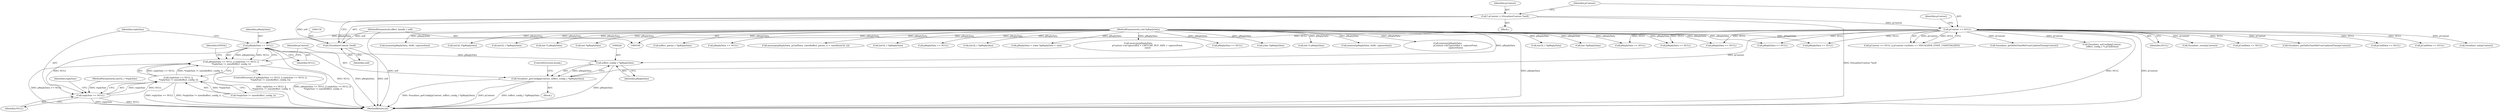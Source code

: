 digraph "0_Android_557bd7bfe6c4895faee09e46fc9b5304a956c8b7@pointer" {
"1000207" [label="(Call,pReplyData == NULL)"];
"1000112" [label="(MethodParameterIn,void *pReplyData)"];
"1000123" [label="(Call,pContext == NULL)"];
"1000115" [label="(Call,* pContext = (VisualizerContext *)self)"];
"1000117" [label="(Call,(VisualizerContext *)self)"];
"1000107" [label="(MethodParameterIn,effect_handle_t self)"];
"1000206" [label="(Call,pReplyData == NULL || replySize == NULL ||\n *replySize != sizeof(effect_config_t))"];
"1000211" [label="(Call,replySize == NULL)"];
"1000210" [label="(Call,replySize == NULL ||\n *replySize != sizeof(effect_config_t))"];
"1000225" [label="(Call,(effect_config_t *)pReplyData)"];
"1000223" [label="(Call,Visualizer_getConfig(pContext, (effect_config_t *)pReplyData))"];
"1000212" [label="(Identifier,replySize)"];
"1000533" [label="(Call,(int32_t *)pReplyData)"];
"1000223" [label="(Call,Visualizer_getConfig(pContext, (effect_config_t *)pReplyData))"];
"1000209" [label="(Identifier,NULL)"];
"1000125" [label="(Identifier,NULL)"];
"1000230" [label="(Call,Visualizer_reset(pContext))"];
"1000271" [label="(Call,(int *)pReplyData)"];
"1000119" [label="(Identifier,self)"];
"1000224" [label="(Identifier,pContext)"];
"1000236" [label="(Call,pReplyData == NULL)"];
"1000871" [label="(Call,memset(pReplyData, 0x80, captureSize))"];
"1000880" [label="(Call,pReplyData == NULL)"];
"1000115" [label="(Call,* pContext = (VisualizerContext *)self)"];
"1000323" [label="(Call,pCmdData == NULL)"];
"1000213" [label="(Identifier,NULL)"];
"1000117" [label="(Call,(VisualizerContext *)self)"];
"1000123" [label="(Call,pContext == NULL)"];
"1000925" [label="(Call,Visualizer_getDeltaTimeMsFromUpdatedTime(pContext))"];
"1001050" [label="(Call,(int32_t*)pReplyData)"];
"1000211" [label="(Call,replySize == NULL)"];
"1000560" [label="(Call,(int32_t *)pReplyData)"];
"1000225" [label="(Call,(effect_config_t *)pReplyData)"];
"1000159" [label="(Call,(int *) pReplyData)"];
"1000279" [label="(Call,pReplyData == NULL)"];
"1000314" [label="(Call,(int *)pReplyData)"];
"1000208" [label="(Identifier,pReplyData)"];
"1000113" [label="(Block,)"];
"1000137" [label="(Block,)"];
"1000168" [label="(Call,pCmdData == NULL)"];
"1000228" [label="(ControlStructure,break;)"];
"1000372" [label="(Call,(effect_param_t *)pReplyData)"];
"1000498" [label="(Call,pCmdData == NULL)"];
"1000206" [label="(Call,pReplyData == NULL || replySize == NULL ||\n *replySize != sizeof(effect_config_t))"];
"1000515" [label="(Call,pReplyData == NULL)"];
"1000205" [label="(ControlStructure,if (pReplyData == NULL || replySize == NULL ||\n *replySize != sizeof(effect_config_t)))"];
"1000361" [label="(Call,memcpy(pReplyData, pCmdData, sizeof(effect_param_t) + sizeof(uint32_t)))"];
"1000698" [label="(Call,pReplyData == NULL)"];
"1000162" [label="(Call,Visualizer_init(pContext))"];
"1000597" [label="(Call,(int32_t *)pReplyData)"];
"1000124" [label="(Identifier,pContext)"];
"1000214" [label="(Call,*replySize != sizeof(effect_config_t))"];
"1000337" [label="(Call,pReplyData == NULL)"];
"1000216" [label="(Identifier,replySize)"];
"1000678" [label="(Call,(int32_t *)pReplyData)"];
"1000841" [label="(Call,pReplyData = (char *)pReplyData + size)"];
"1000107" [label="(MethodParameterIn,effect_handle_t self)"];
"1000831" [label="(Call,memcpy(pReplyData,\n                           pContext->mCaptureBuf + CAPTURE_BUF_SIZE + capturePoint,\n                           size))"];
"1000122" [label="(Call,pContext == NULL || pContext->mState == VISUALIZER_STATE_UNINITIALIZED)"];
"1000207" [label="(Call,pReplyData == NULL)"];
"1000177" [label="(Call,pReplyData == NULL)"];
"1000227" [label="(Identifier,pReplyData)"];
"1000844" [label="(Call,(char *)pReplyData)"];
"1000111" [label="(MethodParameterIn,uint32_t *replySize)"];
"1000116" [label="(Identifier,pContext)"];
"1000195" [label="(Call,(int *) pReplyData)"];
"1000723" [label="(Call,Visualizer_getDeltaTimeMsFromUpdatedTime(pContext))"];
"1000198" [label="(Call,Visualizer_setConfig(pContext,\n (effect_config_t *) pCmdData))"];
"1000755" [label="(Call,memset(pReplyData, 0x80, captureSize))"];
"1000854" [label="(Call,memcpy(pReplyData,\n                       pContext->mCaptureBuf + capturePoint,\n                       captureSize))"];
"1001120" [label="(MethodReturn,int)"];
"1000210" [label="(Call,replySize == NULL ||\n *replySize != sizeof(effect_config_t))"];
"1000141" [label="(Call,pReplyData == NULL)"];
"1000112" [label="(MethodParameterIn,void *pReplyData)"];
"1000128" [label="(Identifier,pContext)"];
"1000222" [label="(Identifier,EINVAL)"];
"1000207" -> "1000206"  [label="AST: "];
"1000207" -> "1000209"  [label="CFG: "];
"1000208" -> "1000207"  [label="AST: "];
"1000209" -> "1000207"  [label="AST: "];
"1000212" -> "1000207"  [label="CFG: "];
"1000206" -> "1000207"  [label="CFG: "];
"1000207" -> "1001120"  [label="DDG: NULL"];
"1000207" -> "1001120"  [label="DDG: pReplyData"];
"1000207" -> "1000206"  [label="DDG: pReplyData"];
"1000207" -> "1000206"  [label="DDG: NULL"];
"1000112" -> "1000207"  [label="DDG: pReplyData"];
"1000123" -> "1000207"  [label="DDG: NULL"];
"1000207" -> "1000211"  [label="DDG: NULL"];
"1000207" -> "1000225"  [label="DDG: pReplyData"];
"1000112" -> "1000106"  [label="AST: "];
"1000112" -> "1001120"  [label="DDG: pReplyData"];
"1000112" -> "1000141"  [label="DDG: pReplyData"];
"1000112" -> "1000159"  [label="DDG: pReplyData"];
"1000112" -> "1000177"  [label="DDG: pReplyData"];
"1000112" -> "1000195"  [label="DDG: pReplyData"];
"1000112" -> "1000225"  [label="DDG: pReplyData"];
"1000112" -> "1000236"  [label="DDG: pReplyData"];
"1000112" -> "1000271"  [label="DDG: pReplyData"];
"1000112" -> "1000279"  [label="DDG: pReplyData"];
"1000112" -> "1000314"  [label="DDG: pReplyData"];
"1000112" -> "1000337"  [label="DDG: pReplyData"];
"1000112" -> "1000361"  [label="DDG: pReplyData"];
"1000112" -> "1000372"  [label="DDG: pReplyData"];
"1000112" -> "1000515"  [label="DDG: pReplyData"];
"1000112" -> "1000533"  [label="DDG: pReplyData"];
"1000112" -> "1000560"  [label="DDG: pReplyData"];
"1000112" -> "1000597"  [label="DDG: pReplyData"];
"1000112" -> "1000678"  [label="DDG: pReplyData"];
"1000112" -> "1000698"  [label="DDG: pReplyData"];
"1000112" -> "1000755"  [label="DDG: pReplyData"];
"1000112" -> "1000831"  [label="DDG: pReplyData"];
"1000112" -> "1000841"  [label="DDG: pReplyData"];
"1000112" -> "1000844"  [label="DDG: pReplyData"];
"1000112" -> "1000854"  [label="DDG: pReplyData"];
"1000112" -> "1000871"  [label="DDG: pReplyData"];
"1000112" -> "1000880"  [label="DDG: pReplyData"];
"1000112" -> "1001050"  [label="DDG: pReplyData"];
"1000123" -> "1000122"  [label="AST: "];
"1000123" -> "1000125"  [label="CFG: "];
"1000124" -> "1000123"  [label="AST: "];
"1000125" -> "1000123"  [label="AST: "];
"1000128" -> "1000123"  [label="CFG: "];
"1000122" -> "1000123"  [label="CFG: "];
"1000123" -> "1001120"  [label="DDG: NULL"];
"1000123" -> "1001120"  [label="DDG: pContext"];
"1000123" -> "1000122"  [label="DDG: pContext"];
"1000123" -> "1000122"  [label="DDG: NULL"];
"1000115" -> "1000123"  [label="DDG: pContext"];
"1000123" -> "1000141"  [label="DDG: NULL"];
"1000123" -> "1000162"  [label="DDG: pContext"];
"1000123" -> "1000168"  [label="DDG: NULL"];
"1000123" -> "1000198"  [label="DDG: pContext"];
"1000123" -> "1000223"  [label="DDG: pContext"];
"1000123" -> "1000230"  [label="DDG: pContext"];
"1000123" -> "1000236"  [label="DDG: NULL"];
"1000123" -> "1000279"  [label="DDG: NULL"];
"1000123" -> "1000323"  [label="DDG: NULL"];
"1000123" -> "1000498"  [label="DDG: NULL"];
"1000123" -> "1000698"  [label="DDG: NULL"];
"1000123" -> "1000723"  [label="DDG: pContext"];
"1000123" -> "1000880"  [label="DDG: NULL"];
"1000123" -> "1000925"  [label="DDG: pContext"];
"1000115" -> "1000113"  [label="AST: "];
"1000115" -> "1000117"  [label="CFG: "];
"1000116" -> "1000115"  [label="AST: "];
"1000117" -> "1000115"  [label="AST: "];
"1000124" -> "1000115"  [label="CFG: "];
"1000115" -> "1001120"  [label="DDG: (VisualizerContext *)self"];
"1000117" -> "1000115"  [label="DDG: self"];
"1000117" -> "1000119"  [label="CFG: "];
"1000118" -> "1000117"  [label="AST: "];
"1000119" -> "1000117"  [label="AST: "];
"1000117" -> "1001120"  [label="DDG: self"];
"1000107" -> "1000117"  [label="DDG: self"];
"1000107" -> "1000106"  [label="AST: "];
"1000107" -> "1001120"  [label="DDG: self"];
"1000206" -> "1000205"  [label="AST: "];
"1000206" -> "1000210"  [label="CFG: "];
"1000210" -> "1000206"  [label="AST: "];
"1000222" -> "1000206"  [label="CFG: "];
"1000224" -> "1000206"  [label="CFG: "];
"1000206" -> "1001120"  [label="DDG: replySize == NULL ||\n *replySize != sizeof(effect_config_t)"];
"1000206" -> "1001120"  [label="DDG: pReplyData == NULL || replySize == NULL ||\n *replySize != sizeof(effect_config_t)"];
"1000206" -> "1001120"  [label="DDG: pReplyData == NULL"];
"1000210" -> "1000206"  [label="DDG: replySize == NULL"];
"1000210" -> "1000206"  [label="DDG: *replySize != sizeof(effect_config_t)"];
"1000211" -> "1000210"  [label="AST: "];
"1000211" -> "1000213"  [label="CFG: "];
"1000212" -> "1000211"  [label="AST: "];
"1000213" -> "1000211"  [label="AST: "];
"1000216" -> "1000211"  [label="CFG: "];
"1000210" -> "1000211"  [label="CFG: "];
"1000211" -> "1001120"  [label="DDG: replySize"];
"1000211" -> "1001120"  [label="DDG: NULL"];
"1000211" -> "1000210"  [label="DDG: replySize"];
"1000211" -> "1000210"  [label="DDG: NULL"];
"1000111" -> "1000211"  [label="DDG: replySize"];
"1000210" -> "1000214"  [label="CFG: "];
"1000214" -> "1000210"  [label="AST: "];
"1000210" -> "1001120"  [label="DDG: *replySize != sizeof(effect_config_t)"];
"1000210" -> "1001120"  [label="DDG: replySize == NULL"];
"1000214" -> "1000210"  [label="DDG: *replySize"];
"1000225" -> "1000223"  [label="AST: "];
"1000225" -> "1000227"  [label="CFG: "];
"1000226" -> "1000225"  [label="AST: "];
"1000227" -> "1000225"  [label="AST: "];
"1000223" -> "1000225"  [label="CFG: "];
"1000225" -> "1001120"  [label="DDG: pReplyData"];
"1000225" -> "1000223"  [label="DDG: pReplyData"];
"1000223" -> "1000137"  [label="AST: "];
"1000224" -> "1000223"  [label="AST: "];
"1000228" -> "1000223"  [label="CFG: "];
"1000223" -> "1001120"  [label="DDG: (effect_config_t *)pReplyData"];
"1000223" -> "1001120"  [label="DDG: Visualizer_getConfig(pContext, (effect_config_t *)pReplyData)"];
"1000223" -> "1001120"  [label="DDG: pContext"];
}
